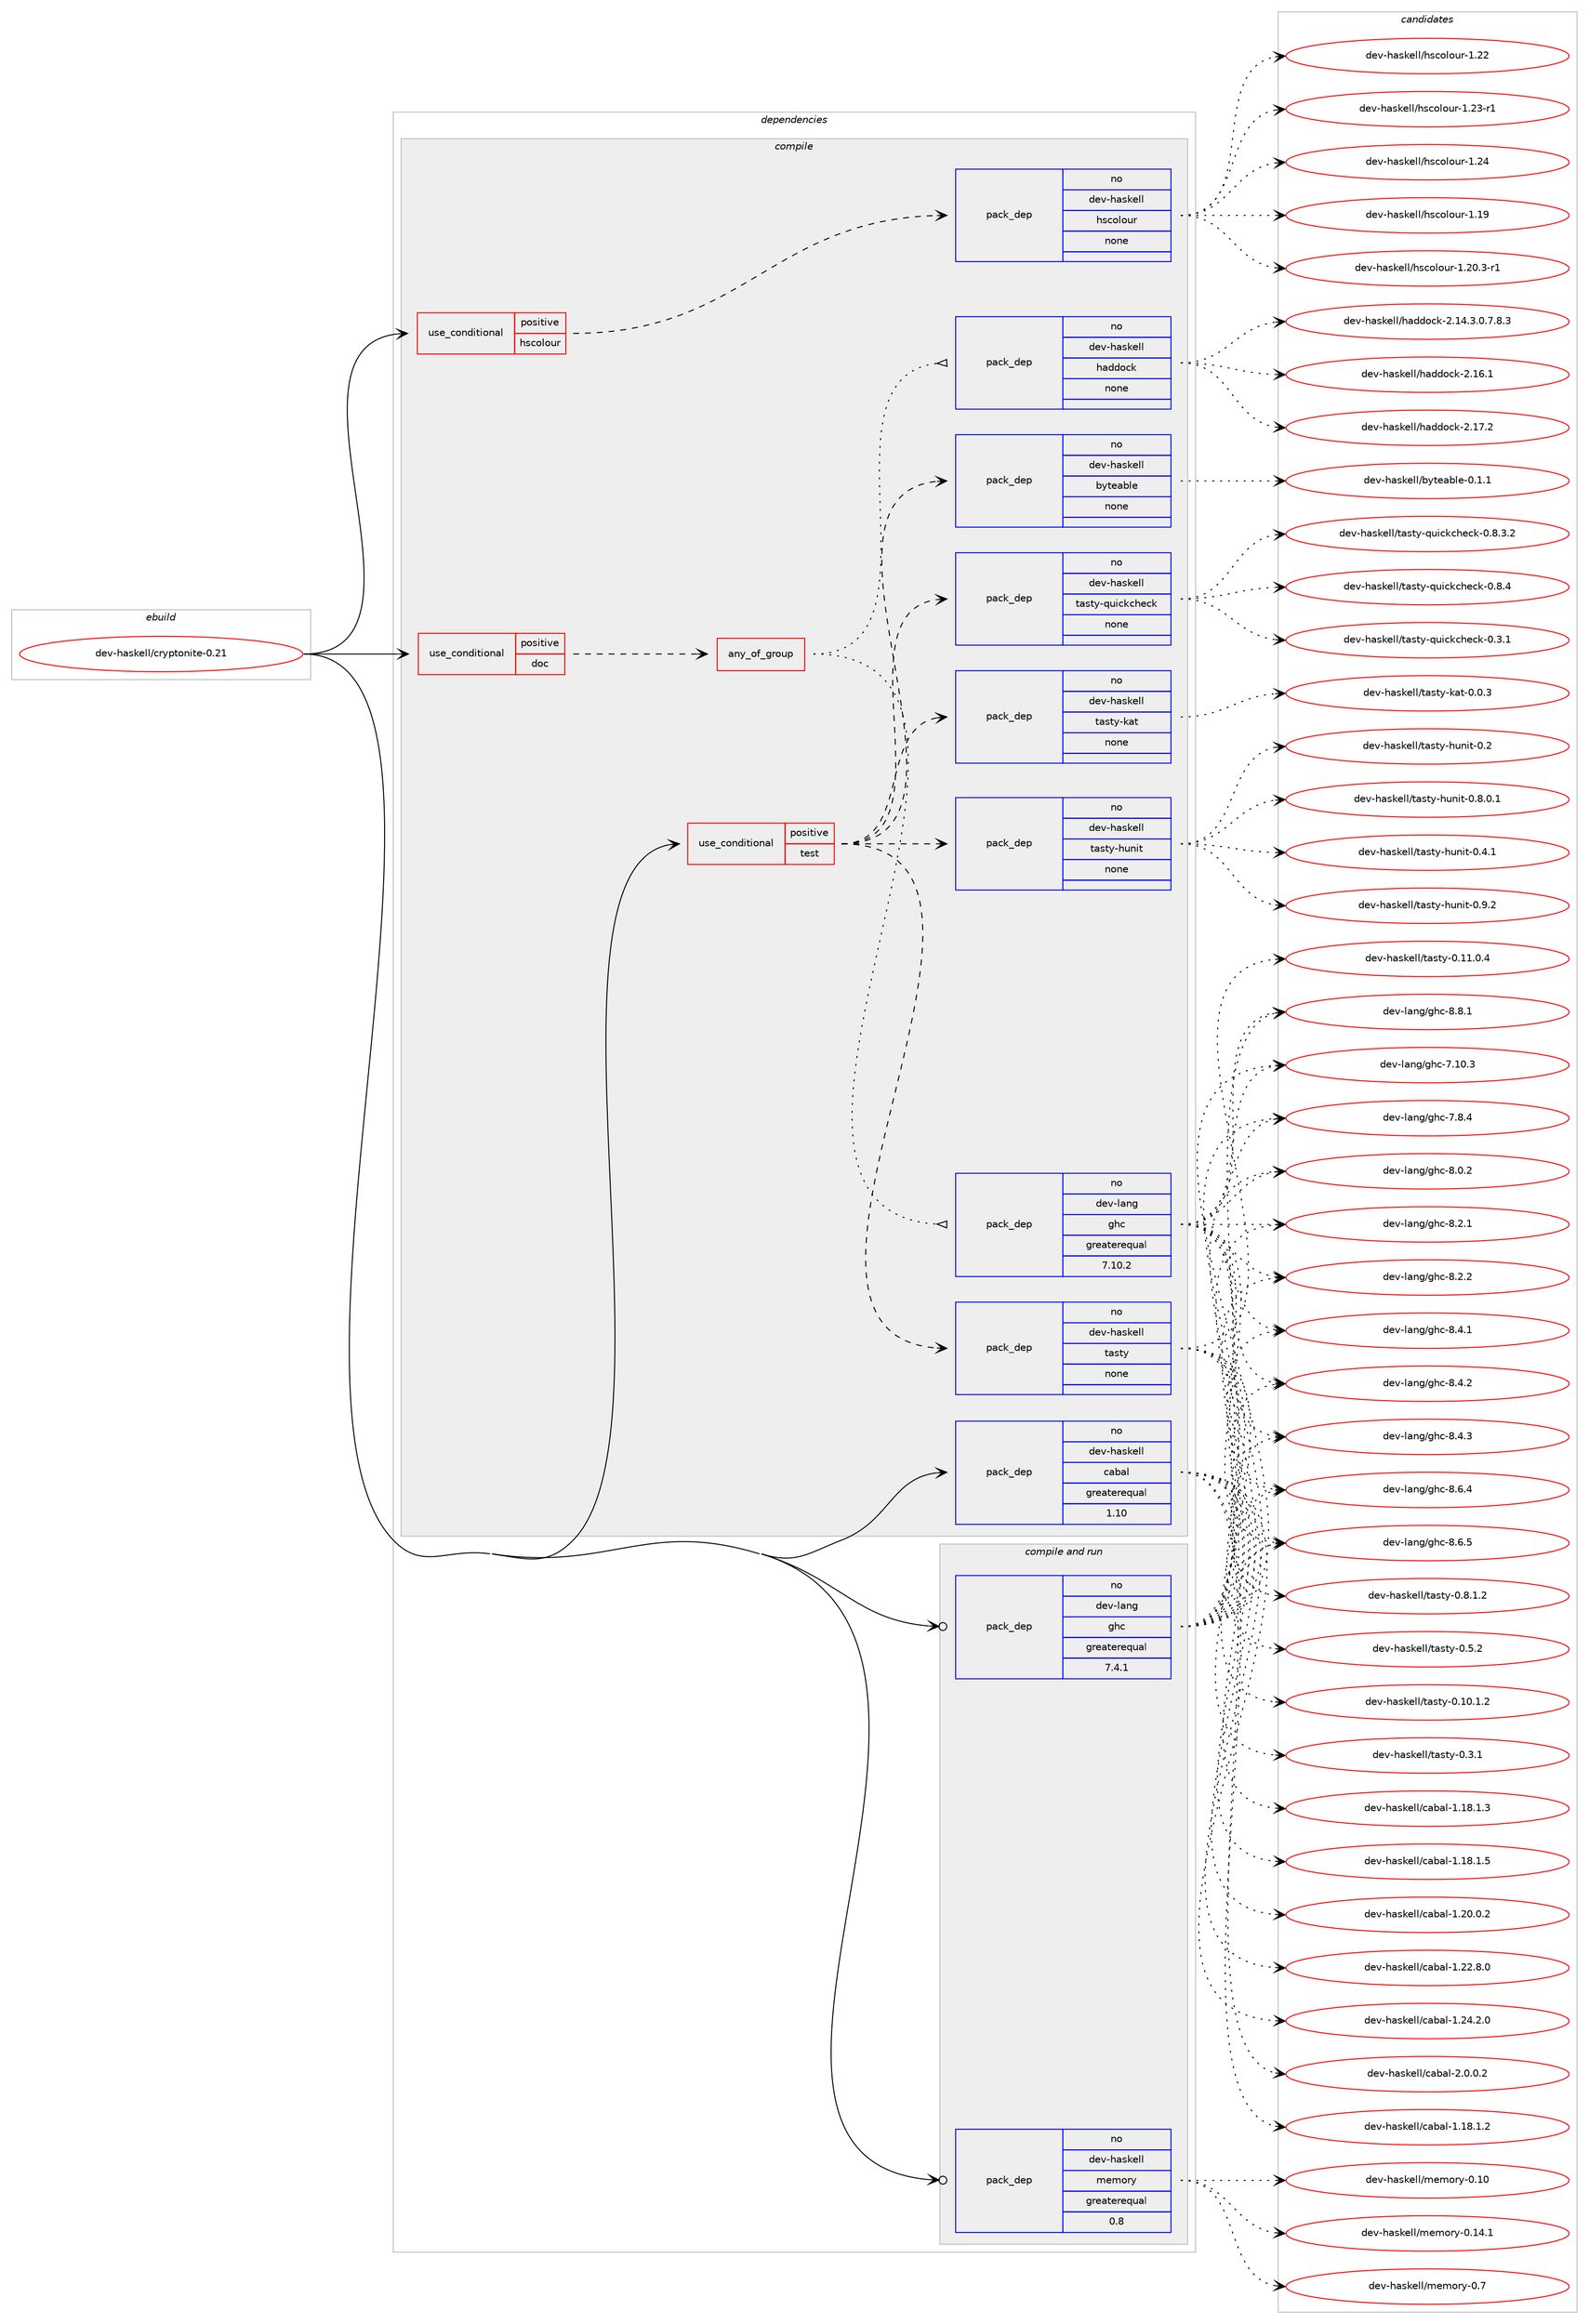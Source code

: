 digraph prolog {

# *************
# Graph options
# *************

newrank=true;
concentrate=true;
compound=true;
graph [rankdir=LR,fontname=Helvetica,fontsize=10,ranksep=1.5];#, ranksep=2.5, nodesep=0.2];
edge  [arrowhead=vee];
node  [fontname=Helvetica,fontsize=10];

# **********
# The ebuild
# **********

subgraph cluster_leftcol {
color=gray;
rank=same;
label=<<i>ebuild</i>>;
id [label="dev-haskell/cryptonite-0.21", color=red, width=4, href="../dev-haskell/cryptonite-0.21.svg"];
}

# ****************
# The dependencies
# ****************

subgraph cluster_midcol {
color=gray;
label=<<i>dependencies</i>>;
subgraph cluster_compile {
fillcolor="#eeeeee";
style=filled;
label=<<i>compile</i>>;
subgraph cond125407 {
dependency530649 [label=<<TABLE BORDER="0" CELLBORDER="1" CELLSPACING="0" CELLPADDING="4"><TR><TD ROWSPAN="3" CELLPADDING="10">use_conditional</TD></TR><TR><TD>positive</TD></TR><TR><TD>doc</TD></TR></TABLE>>, shape=none, color=red];
subgraph any9715 {
dependency530650 [label=<<TABLE BORDER="0" CELLBORDER="1" CELLSPACING="0" CELLPADDING="4"><TR><TD CELLPADDING="10">any_of_group</TD></TR></TABLE>>, shape=none, color=red];subgraph pack395170 {
dependency530651 [label=<<TABLE BORDER="0" CELLBORDER="1" CELLSPACING="0" CELLPADDING="4" WIDTH="220"><TR><TD ROWSPAN="6" CELLPADDING="30">pack_dep</TD></TR><TR><TD WIDTH="110">no</TD></TR><TR><TD>dev-haskell</TD></TR><TR><TD>haddock</TD></TR><TR><TD>none</TD></TR><TR><TD></TD></TR></TABLE>>, shape=none, color=blue];
}
dependency530650:e -> dependency530651:w [weight=20,style="dotted",arrowhead="oinv"];
subgraph pack395171 {
dependency530652 [label=<<TABLE BORDER="0" CELLBORDER="1" CELLSPACING="0" CELLPADDING="4" WIDTH="220"><TR><TD ROWSPAN="6" CELLPADDING="30">pack_dep</TD></TR><TR><TD WIDTH="110">no</TD></TR><TR><TD>dev-lang</TD></TR><TR><TD>ghc</TD></TR><TR><TD>greaterequal</TD></TR><TR><TD>7.10.2</TD></TR></TABLE>>, shape=none, color=blue];
}
dependency530650:e -> dependency530652:w [weight=20,style="dotted",arrowhead="oinv"];
}
dependency530649:e -> dependency530650:w [weight=20,style="dashed",arrowhead="vee"];
}
id:e -> dependency530649:w [weight=20,style="solid",arrowhead="vee"];
subgraph cond125408 {
dependency530653 [label=<<TABLE BORDER="0" CELLBORDER="1" CELLSPACING="0" CELLPADDING="4"><TR><TD ROWSPAN="3" CELLPADDING="10">use_conditional</TD></TR><TR><TD>positive</TD></TR><TR><TD>hscolour</TD></TR></TABLE>>, shape=none, color=red];
subgraph pack395172 {
dependency530654 [label=<<TABLE BORDER="0" CELLBORDER="1" CELLSPACING="0" CELLPADDING="4" WIDTH="220"><TR><TD ROWSPAN="6" CELLPADDING="30">pack_dep</TD></TR><TR><TD WIDTH="110">no</TD></TR><TR><TD>dev-haskell</TD></TR><TR><TD>hscolour</TD></TR><TR><TD>none</TD></TR><TR><TD></TD></TR></TABLE>>, shape=none, color=blue];
}
dependency530653:e -> dependency530654:w [weight=20,style="dashed",arrowhead="vee"];
}
id:e -> dependency530653:w [weight=20,style="solid",arrowhead="vee"];
subgraph cond125409 {
dependency530655 [label=<<TABLE BORDER="0" CELLBORDER="1" CELLSPACING="0" CELLPADDING="4"><TR><TD ROWSPAN="3" CELLPADDING="10">use_conditional</TD></TR><TR><TD>positive</TD></TR><TR><TD>test</TD></TR></TABLE>>, shape=none, color=red];
subgraph pack395173 {
dependency530656 [label=<<TABLE BORDER="0" CELLBORDER="1" CELLSPACING="0" CELLPADDING="4" WIDTH="220"><TR><TD ROWSPAN="6" CELLPADDING="30">pack_dep</TD></TR><TR><TD WIDTH="110">no</TD></TR><TR><TD>dev-haskell</TD></TR><TR><TD>byteable</TD></TR><TR><TD>none</TD></TR><TR><TD></TD></TR></TABLE>>, shape=none, color=blue];
}
dependency530655:e -> dependency530656:w [weight=20,style="dashed",arrowhead="vee"];
subgraph pack395174 {
dependency530657 [label=<<TABLE BORDER="0" CELLBORDER="1" CELLSPACING="0" CELLPADDING="4" WIDTH="220"><TR><TD ROWSPAN="6" CELLPADDING="30">pack_dep</TD></TR><TR><TD WIDTH="110">no</TD></TR><TR><TD>dev-haskell</TD></TR><TR><TD>tasty</TD></TR><TR><TD>none</TD></TR><TR><TD></TD></TR></TABLE>>, shape=none, color=blue];
}
dependency530655:e -> dependency530657:w [weight=20,style="dashed",arrowhead="vee"];
subgraph pack395175 {
dependency530658 [label=<<TABLE BORDER="0" CELLBORDER="1" CELLSPACING="0" CELLPADDING="4" WIDTH="220"><TR><TD ROWSPAN="6" CELLPADDING="30">pack_dep</TD></TR><TR><TD WIDTH="110">no</TD></TR><TR><TD>dev-haskell</TD></TR><TR><TD>tasty-hunit</TD></TR><TR><TD>none</TD></TR><TR><TD></TD></TR></TABLE>>, shape=none, color=blue];
}
dependency530655:e -> dependency530658:w [weight=20,style="dashed",arrowhead="vee"];
subgraph pack395176 {
dependency530659 [label=<<TABLE BORDER="0" CELLBORDER="1" CELLSPACING="0" CELLPADDING="4" WIDTH="220"><TR><TD ROWSPAN="6" CELLPADDING="30">pack_dep</TD></TR><TR><TD WIDTH="110">no</TD></TR><TR><TD>dev-haskell</TD></TR><TR><TD>tasty-kat</TD></TR><TR><TD>none</TD></TR><TR><TD></TD></TR></TABLE>>, shape=none, color=blue];
}
dependency530655:e -> dependency530659:w [weight=20,style="dashed",arrowhead="vee"];
subgraph pack395177 {
dependency530660 [label=<<TABLE BORDER="0" CELLBORDER="1" CELLSPACING="0" CELLPADDING="4" WIDTH="220"><TR><TD ROWSPAN="6" CELLPADDING="30">pack_dep</TD></TR><TR><TD WIDTH="110">no</TD></TR><TR><TD>dev-haskell</TD></TR><TR><TD>tasty-quickcheck</TD></TR><TR><TD>none</TD></TR><TR><TD></TD></TR></TABLE>>, shape=none, color=blue];
}
dependency530655:e -> dependency530660:w [weight=20,style="dashed",arrowhead="vee"];
}
id:e -> dependency530655:w [weight=20,style="solid",arrowhead="vee"];
subgraph pack395178 {
dependency530661 [label=<<TABLE BORDER="0" CELLBORDER="1" CELLSPACING="0" CELLPADDING="4" WIDTH="220"><TR><TD ROWSPAN="6" CELLPADDING="30">pack_dep</TD></TR><TR><TD WIDTH="110">no</TD></TR><TR><TD>dev-haskell</TD></TR><TR><TD>cabal</TD></TR><TR><TD>greaterequal</TD></TR><TR><TD>1.10</TD></TR></TABLE>>, shape=none, color=blue];
}
id:e -> dependency530661:w [weight=20,style="solid",arrowhead="vee"];
}
subgraph cluster_compileandrun {
fillcolor="#eeeeee";
style=filled;
label=<<i>compile and run</i>>;
subgraph pack395179 {
dependency530662 [label=<<TABLE BORDER="0" CELLBORDER="1" CELLSPACING="0" CELLPADDING="4" WIDTH="220"><TR><TD ROWSPAN="6" CELLPADDING="30">pack_dep</TD></TR><TR><TD WIDTH="110">no</TD></TR><TR><TD>dev-haskell</TD></TR><TR><TD>memory</TD></TR><TR><TD>greaterequal</TD></TR><TR><TD>0.8</TD></TR></TABLE>>, shape=none, color=blue];
}
id:e -> dependency530662:w [weight=20,style="solid",arrowhead="odotvee"];
subgraph pack395180 {
dependency530663 [label=<<TABLE BORDER="0" CELLBORDER="1" CELLSPACING="0" CELLPADDING="4" WIDTH="220"><TR><TD ROWSPAN="6" CELLPADDING="30">pack_dep</TD></TR><TR><TD WIDTH="110">no</TD></TR><TR><TD>dev-lang</TD></TR><TR><TD>ghc</TD></TR><TR><TD>greaterequal</TD></TR><TR><TD>7.4.1</TD></TR></TABLE>>, shape=none, color=blue];
}
id:e -> dependency530663:w [weight=20,style="solid",arrowhead="odotvee"];
}
subgraph cluster_run {
fillcolor="#eeeeee";
style=filled;
label=<<i>run</i>>;
}
}

# **************
# The candidates
# **************

subgraph cluster_choices {
rank=same;
color=gray;
label=<<i>candidates</i>>;

subgraph choice395170 {
color=black;
nodesep=1;
choice1001011184510497115107101108108471049710010011199107455046495246514648465546564651 [label="dev-haskell/haddock-2.14.3.0.7.8.3", color=red, width=4,href="../dev-haskell/haddock-2.14.3.0.7.8.3.svg"];
choice100101118451049711510710110810847104971001001119910745504649544649 [label="dev-haskell/haddock-2.16.1", color=red, width=4,href="../dev-haskell/haddock-2.16.1.svg"];
choice100101118451049711510710110810847104971001001119910745504649554650 [label="dev-haskell/haddock-2.17.2", color=red, width=4,href="../dev-haskell/haddock-2.17.2.svg"];
dependency530651:e -> choice1001011184510497115107101108108471049710010011199107455046495246514648465546564651:w [style=dotted,weight="100"];
dependency530651:e -> choice100101118451049711510710110810847104971001001119910745504649544649:w [style=dotted,weight="100"];
dependency530651:e -> choice100101118451049711510710110810847104971001001119910745504649554650:w [style=dotted,weight="100"];
}
subgraph choice395171 {
color=black;
nodesep=1;
choice1001011184510897110103471031049945554649484651 [label="dev-lang/ghc-7.10.3", color=red, width=4,href="../dev-lang/ghc-7.10.3.svg"];
choice10010111845108971101034710310499455546564652 [label="dev-lang/ghc-7.8.4", color=red, width=4,href="../dev-lang/ghc-7.8.4.svg"];
choice10010111845108971101034710310499455646484650 [label="dev-lang/ghc-8.0.2", color=red, width=4,href="../dev-lang/ghc-8.0.2.svg"];
choice10010111845108971101034710310499455646504649 [label="dev-lang/ghc-8.2.1", color=red, width=4,href="../dev-lang/ghc-8.2.1.svg"];
choice10010111845108971101034710310499455646504650 [label="dev-lang/ghc-8.2.2", color=red, width=4,href="../dev-lang/ghc-8.2.2.svg"];
choice10010111845108971101034710310499455646524649 [label="dev-lang/ghc-8.4.1", color=red, width=4,href="../dev-lang/ghc-8.4.1.svg"];
choice10010111845108971101034710310499455646524650 [label="dev-lang/ghc-8.4.2", color=red, width=4,href="../dev-lang/ghc-8.4.2.svg"];
choice10010111845108971101034710310499455646524651 [label="dev-lang/ghc-8.4.3", color=red, width=4,href="../dev-lang/ghc-8.4.3.svg"];
choice10010111845108971101034710310499455646544652 [label="dev-lang/ghc-8.6.4", color=red, width=4,href="../dev-lang/ghc-8.6.4.svg"];
choice10010111845108971101034710310499455646544653 [label="dev-lang/ghc-8.6.5", color=red, width=4,href="../dev-lang/ghc-8.6.5.svg"];
choice10010111845108971101034710310499455646564649 [label="dev-lang/ghc-8.8.1", color=red, width=4,href="../dev-lang/ghc-8.8.1.svg"];
dependency530652:e -> choice1001011184510897110103471031049945554649484651:w [style=dotted,weight="100"];
dependency530652:e -> choice10010111845108971101034710310499455546564652:w [style=dotted,weight="100"];
dependency530652:e -> choice10010111845108971101034710310499455646484650:w [style=dotted,weight="100"];
dependency530652:e -> choice10010111845108971101034710310499455646504649:w [style=dotted,weight="100"];
dependency530652:e -> choice10010111845108971101034710310499455646504650:w [style=dotted,weight="100"];
dependency530652:e -> choice10010111845108971101034710310499455646524649:w [style=dotted,weight="100"];
dependency530652:e -> choice10010111845108971101034710310499455646524650:w [style=dotted,weight="100"];
dependency530652:e -> choice10010111845108971101034710310499455646524651:w [style=dotted,weight="100"];
dependency530652:e -> choice10010111845108971101034710310499455646544652:w [style=dotted,weight="100"];
dependency530652:e -> choice10010111845108971101034710310499455646544653:w [style=dotted,weight="100"];
dependency530652:e -> choice10010111845108971101034710310499455646564649:w [style=dotted,weight="100"];
}
subgraph choice395172 {
color=black;
nodesep=1;
choice100101118451049711510710110810847104115991111081111171144549464957 [label="dev-haskell/hscolour-1.19", color=red, width=4,href="../dev-haskell/hscolour-1.19.svg"];
choice10010111845104971151071011081084710411599111108111117114454946504846514511449 [label="dev-haskell/hscolour-1.20.3-r1", color=red, width=4,href="../dev-haskell/hscolour-1.20.3-r1.svg"];
choice100101118451049711510710110810847104115991111081111171144549465050 [label="dev-haskell/hscolour-1.22", color=red, width=4,href="../dev-haskell/hscolour-1.22.svg"];
choice1001011184510497115107101108108471041159911110811111711445494650514511449 [label="dev-haskell/hscolour-1.23-r1", color=red, width=4,href="../dev-haskell/hscolour-1.23-r1.svg"];
choice100101118451049711510710110810847104115991111081111171144549465052 [label="dev-haskell/hscolour-1.24", color=red, width=4,href="../dev-haskell/hscolour-1.24.svg"];
dependency530654:e -> choice100101118451049711510710110810847104115991111081111171144549464957:w [style=dotted,weight="100"];
dependency530654:e -> choice10010111845104971151071011081084710411599111108111117114454946504846514511449:w [style=dotted,weight="100"];
dependency530654:e -> choice100101118451049711510710110810847104115991111081111171144549465050:w [style=dotted,weight="100"];
dependency530654:e -> choice1001011184510497115107101108108471041159911110811111711445494650514511449:w [style=dotted,weight="100"];
dependency530654:e -> choice100101118451049711510710110810847104115991111081111171144549465052:w [style=dotted,weight="100"];
}
subgraph choice395173 {
color=black;
nodesep=1;
choice100101118451049711510710110810847981211161019798108101454846494649 [label="dev-haskell/byteable-0.1.1", color=red, width=4,href="../dev-haskell/byteable-0.1.1.svg"];
dependency530656:e -> choice100101118451049711510710110810847981211161019798108101454846494649:w [style=dotted,weight="100"];
}
subgraph choice395174 {
color=black;
nodesep=1;
choice10010111845104971151071011081084711697115116121454846494846494650 [label="dev-haskell/tasty-0.10.1.2", color=red, width=4,href="../dev-haskell/tasty-0.10.1.2.svg"];
choice10010111845104971151071011081084711697115116121454846494946484652 [label="dev-haskell/tasty-0.11.0.4", color=red, width=4,href="../dev-haskell/tasty-0.11.0.4.svg"];
choice10010111845104971151071011081084711697115116121454846514649 [label="dev-haskell/tasty-0.3.1", color=red, width=4,href="../dev-haskell/tasty-0.3.1.svg"];
choice10010111845104971151071011081084711697115116121454846534650 [label="dev-haskell/tasty-0.5.2", color=red, width=4,href="../dev-haskell/tasty-0.5.2.svg"];
choice100101118451049711510710110810847116971151161214548465646494650 [label="dev-haskell/tasty-0.8.1.2", color=red, width=4,href="../dev-haskell/tasty-0.8.1.2.svg"];
dependency530657:e -> choice10010111845104971151071011081084711697115116121454846494846494650:w [style=dotted,weight="100"];
dependency530657:e -> choice10010111845104971151071011081084711697115116121454846494946484652:w [style=dotted,weight="100"];
dependency530657:e -> choice10010111845104971151071011081084711697115116121454846514649:w [style=dotted,weight="100"];
dependency530657:e -> choice10010111845104971151071011081084711697115116121454846534650:w [style=dotted,weight="100"];
dependency530657:e -> choice100101118451049711510710110810847116971151161214548465646494650:w [style=dotted,weight="100"];
}
subgraph choice395175 {
color=black;
nodesep=1;
choice100101118451049711510710110810847116971151161214510411711010511645484650 [label="dev-haskell/tasty-hunit-0.2", color=red, width=4,href="../dev-haskell/tasty-hunit-0.2.svg"];
choice1001011184510497115107101108108471169711511612145104117110105116454846524649 [label="dev-haskell/tasty-hunit-0.4.1", color=red, width=4,href="../dev-haskell/tasty-hunit-0.4.1.svg"];
choice10010111845104971151071011081084711697115116121451041171101051164548465646484649 [label="dev-haskell/tasty-hunit-0.8.0.1", color=red, width=4,href="../dev-haskell/tasty-hunit-0.8.0.1.svg"];
choice1001011184510497115107101108108471169711511612145104117110105116454846574650 [label="dev-haskell/tasty-hunit-0.9.2", color=red, width=4,href="../dev-haskell/tasty-hunit-0.9.2.svg"];
dependency530658:e -> choice100101118451049711510710110810847116971151161214510411711010511645484650:w [style=dotted,weight="100"];
dependency530658:e -> choice1001011184510497115107101108108471169711511612145104117110105116454846524649:w [style=dotted,weight="100"];
dependency530658:e -> choice10010111845104971151071011081084711697115116121451041171101051164548465646484649:w [style=dotted,weight="100"];
dependency530658:e -> choice1001011184510497115107101108108471169711511612145104117110105116454846574650:w [style=dotted,weight="100"];
}
subgraph choice395176 {
color=black;
nodesep=1;
choice100101118451049711510710110810847116971151161214510797116454846484651 [label="dev-haskell/tasty-kat-0.0.3", color=red, width=4,href="../dev-haskell/tasty-kat-0.0.3.svg"];
dependency530659:e -> choice100101118451049711510710110810847116971151161214510797116454846484651:w [style=dotted,weight="100"];
}
subgraph choice395177 {
color=black;
nodesep=1;
choice1001011184510497115107101108108471169711511612145113117105991079910410199107454846514649 [label="dev-haskell/tasty-quickcheck-0.3.1", color=red, width=4,href="../dev-haskell/tasty-quickcheck-0.3.1.svg"];
choice10010111845104971151071011081084711697115116121451131171059910799104101991074548465646514650 [label="dev-haskell/tasty-quickcheck-0.8.3.2", color=red, width=4,href="../dev-haskell/tasty-quickcheck-0.8.3.2.svg"];
choice1001011184510497115107101108108471169711511612145113117105991079910410199107454846564652 [label="dev-haskell/tasty-quickcheck-0.8.4", color=red, width=4,href="../dev-haskell/tasty-quickcheck-0.8.4.svg"];
dependency530660:e -> choice1001011184510497115107101108108471169711511612145113117105991079910410199107454846514649:w [style=dotted,weight="100"];
dependency530660:e -> choice10010111845104971151071011081084711697115116121451131171059910799104101991074548465646514650:w [style=dotted,weight="100"];
dependency530660:e -> choice1001011184510497115107101108108471169711511612145113117105991079910410199107454846564652:w [style=dotted,weight="100"];
}
subgraph choice395178 {
color=black;
nodesep=1;
choice10010111845104971151071011081084799979897108454946495646494650 [label="dev-haskell/cabal-1.18.1.2", color=red, width=4,href="../dev-haskell/cabal-1.18.1.2.svg"];
choice10010111845104971151071011081084799979897108454946495646494651 [label="dev-haskell/cabal-1.18.1.3", color=red, width=4,href="../dev-haskell/cabal-1.18.1.3.svg"];
choice10010111845104971151071011081084799979897108454946495646494653 [label="dev-haskell/cabal-1.18.1.5", color=red, width=4,href="../dev-haskell/cabal-1.18.1.5.svg"];
choice10010111845104971151071011081084799979897108454946504846484650 [label="dev-haskell/cabal-1.20.0.2", color=red, width=4,href="../dev-haskell/cabal-1.20.0.2.svg"];
choice10010111845104971151071011081084799979897108454946505046564648 [label="dev-haskell/cabal-1.22.8.0", color=red, width=4,href="../dev-haskell/cabal-1.22.8.0.svg"];
choice10010111845104971151071011081084799979897108454946505246504648 [label="dev-haskell/cabal-1.24.2.0", color=red, width=4,href="../dev-haskell/cabal-1.24.2.0.svg"];
choice100101118451049711510710110810847999798971084550464846484650 [label="dev-haskell/cabal-2.0.0.2", color=red, width=4,href="../dev-haskell/cabal-2.0.0.2.svg"];
dependency530661:e -> choice10010111845104971151071011081084799979897108454946495646494650:w [style=dotted,weight="100"];
dependency530661:e -> choice10010111845104971151071011081084799979897108454946495646494651:w [style=dotted,weight="100"];
dependency530661:e -> choice10010111845104971151071011081084799979897108454946495646494653:w [style=dotted,weight="100"];
dependency530661:e -> choice10010111845104971151071011081084799979897108454946504846484650:w [style=dotted,weight="100"];
dependency530661:e -> choice10010111845104971151071011081084799979897108454946505046564648:w [style=dotted,weight="100"];
dependency530661:e -> choice10010111845104971151071011081084799979897108454946505246504648:w [style=dotted,weight="100"];
dependency530661:e -> choice100101118451049711510710110810847999798971084550464846484650:w [style=dotted,weight="100"];
}
subgraph choice395179 {
color=black;
nodesep=1;
choice1001011184510497115107101108108471091011091111141214548464948 [label="dev-haskell/memory-0.10", color=red, width=4,href="../dev-haskell/memory-0.10.svg"];
choice10010111845104971151071011081084710910110911111412145484649524649 [label="dev-haskell/memory-0.14.1", color=red, width=4,href="../dev-haskell/memory-0.14.1.svg"];
choice10010111845104971151071011081084710910110911111412145484655 [label="dev-haskell/memory-0.7", color=red, width=4,href="../dev-haskell/memory-0.7.svg"];
dependency530662:e -> choice1001011184510497115107101108108471091011091111141214548464948:w [style=dotted,weight="100"];
dependency530662:e -> choice10010111845104971151071011081084710910110911111412145484649524649:w [style=dotted,weight="100"];
dependency530662:e -> choice10010111845104971151071011081084710910110911111412145484655:w [style=dotted,weight="100"];
}
subgraph choice395180 {
color=black;
nodesep=1;
choice1001011184510897110103471031049945554649484651 [label="dev-lang/ghc-7.10.3", color=red, width=4,href="../dev-lang/ghc-7.10.3.svg"];
choice10010111845108971101034710310499455546564652 [label="dev-lang/ghc-7.8.4", color=red, width=4,href="../dev-lang/ghc-7.8.4.svg"];
choice10010111845108971101034710310499455646484650 [label="dev-lang/ghc-8.0.2", color=red, width=4,href="../dev-lang/ghc-8.0.2.svg"];
choice10010111845108971101034710310499455646504649 [label="dev-lang/ghc-8.2.1", color=red, width=4,href="../dev-lang/ghc-8.2.1.svg"];
choice10010111845108971101034710310499455646504650 [label="dev-lang/ghc-8.2.2", color=red, width=4,href="../dev-lang/ghc-8.2.2.svg"];
choice10010111845108971101034710310499455646524649 [label="dev-lang/ghc-8.4.1", color=red, width=4,href="../dev-lang/ghc-8.4.1.svg"];
choice10010111845108971101034710310499455646524650 [label="dev-lang/ghc-8.4.2", color=red, width=4,href="../dev-lang/ghc-8.4.2.svg"];
choice10010111845108971101034710310499455646524651 [label="dev-lang/ghc-8.4.3", color=red, width=4,href="../dev-lang/ghc-8.4.3.svg"];
choice10010111845108971101034710310499455646544652 [label="dev-lang/ghc-8.6.4", color=red, width=4,href="../dev-lang/ghc-8.6.4.svg"];
choice10010111845108971101034710310499455646544653 [label="dev-lang/ghc-8.6.5", color=red, width=4,href="../dev-lang/ghc-8.6.5.svg"];
choice10010111845108971101034710310499455646564649 [label="dev-lang/ghc-8.8.1", color=red, width=4,href="../dev-lang/ghc-8.8.1.svg"];
dependency530663:e -> choice1001011184510897110103471031049945554649484651:w [style=dotted,weight="100"];
dependency530663:e -> choice10010111845108971101034710310499455546564652:w [style=dotted,weight="100"];
dependency530663:e -> choice10010111845108971101034710310499455646484650:w [style=dotted,weight="100"];
dependency530663:e -> choice10010111845108971101034710310499455646504649:w [style=dotted,weight="100"];
dependency530663:e -> choice10010111845108971101034710310499455646504650:w [style=dotted,weight="100"];
dependency530663:e -> choice10010111845108971101034710310499455646524649:w [style=dotted,weight="100"];
dependency530663:e -> choice10010111845108971101034710310499455646524650:w [style=dotted,weight="100"];
dependency530663:e -> choice10010111845108971101034710310499455646524651:w [style=dotted,weight="100"];
dependency530663:e -> choice10010111845108971101034710310499455646544652:w [style=dotted,weight="100"];
dependency530663:e -> choice10010111845108971101034710310499455646544653:w [style=dotted,weight="100"];
dependency530663:e -> choice10010111845108971101034710310499455646564649:w [style=dotted,weight="100"];
}
}

}
